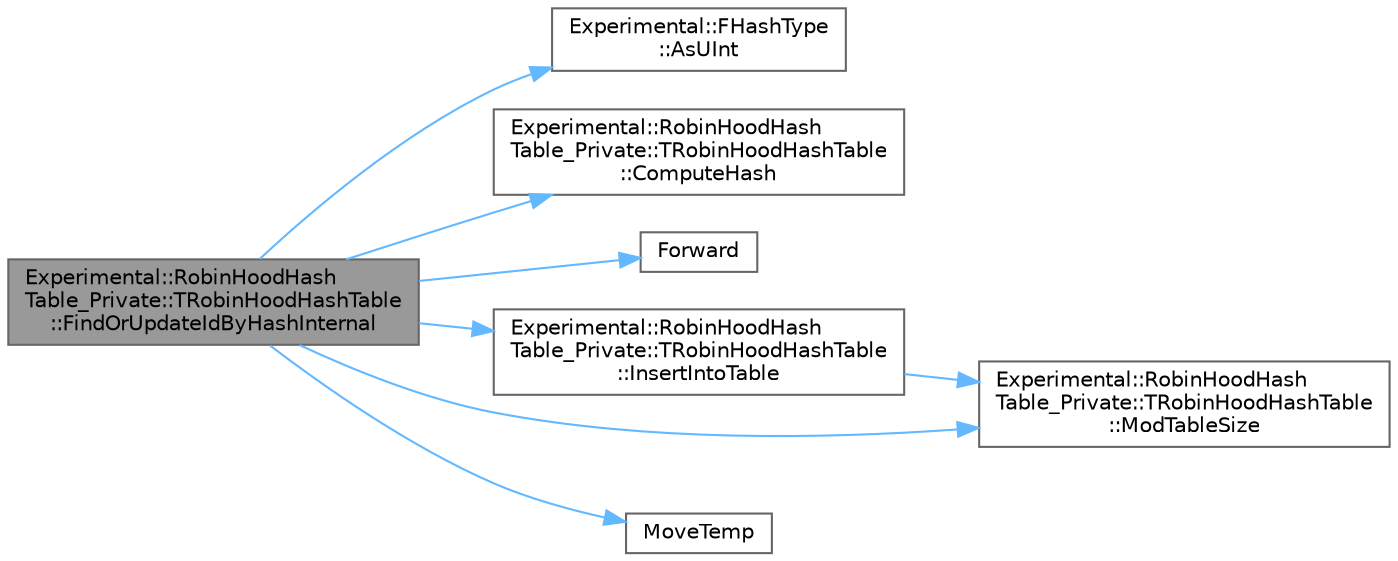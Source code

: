 digraph "Experimental::RobinHoodHashTable_Private::TRobinHoodHashTable::FindOrUpdateIdByHashInternal"
{
 // INTERACTIVE_SVG=YES
 // LATEX_PDF_SIZE
  bgcolor="transparent";
  edge [fontname=Helvetica,fontsize=10,labelfontname=Helvetica,labelfontsize=10];
  node [fontname=Helvetica,fontsize=10,shape=box,height=0.2,width=0.4];
  rankdir="LR";
  Node1 [id="Node000001",label="Experimental::RobinHoodHash\lTable_Private::TRobinHoodHashTable\l::FindOrUpdateIdByHashInternal",height=0.2,width=0.4,color="gray40", fillcolor="grey60", style="filled", fontcolor="black",tooltip=" "];
  Node1 -> Node2 [id="edge1_Node000001_Node000002",color="steelblue1",style="solid",tooltip=" "];
  Node2 [id="Node000002",label="Experimental::FHashType\l::AsUInt",height=0.2,width=0.4,color="grey40", fillcolor="white", style="filled",URL="$d7/d0f/classExperimental_1_1FHashType.html#a84d95fa42b81004e8a9c9373684fe313",tooltip=" "];
  Node1 -> Node3 [id="edge2_Node000001_Node000003",color="steelblue1",style="solid",tooltip=" "];
  Node3 [id="Node000003",label="Experimental::RobinHoodHash\lTable_Private::TRobinHoodHashTable\l::ComputeHash",height=0.2,width=0.4,color="grey40", fillcolor="white", style="filled",URL="$df/dee/classExperimental_1_1RobinHoodHashTable__Private_1_1TRobinHoodHashTable.html#ad34af761632d86654da995f1522dd82b",tooltip=" "];
  Node1 -> Node4 [id="edge3_Node000001_Node000004",color="steelblue1",style="solid",tooltip=" "];
  Node4 [id="Node000004",label="Forward",height=0.2,width=0.4,color="grey40", fillcolor="white", style="filled",URL="$d4/d24/UnrealTemplate_8h.html#a68f280c1d561a8899a1e9e3ea8405d00",tooltip="Forward will cast a reference to an rvalue reference."];
  Node1 -> Node5 [id="edge4_Node000001_Node000005",color="steelblue1",style="solid",tooltip=" "];
  Node5 [id="Node000005",label="Experimental::RobinHoodHash\lTable_Private::TRobinHoodHashTable\l::InsertIntoTable",height=0.2,width=0.4,color="grey40", fillcolor="white", style="filled",URL="$df/dee/classExperimental_1_1RobinHoodHashTable__Private_1_1TRobinHoodHashTable.html#a52ea0e3cf2cdedc70fc58a868e1ea330",tooltip=" "];
  Node5 -> Node6 [id="edge5_Node000005_Node000006",color="steelblue1",style="solid",tooltip=" "];
  Node6 [id="Node000006",label="Experimental::RobinHoodHash\lTable_Private::TRobinHoodHashTable\l::ModTableSize",height=0.2,width=0.4,color="grey40", fillcolor="white", style="filled",URL="$df/dee/classExperimental_1_1RobinHoodHashTable__Private_1_1TRobinHoodHashTable.html#ab40d46b6df7719ad7bf0c02a0fcf7b23",tooltip=" "];
  Node1 -> Node6 [id="edge6_Node000001_Node000006",color="steelblue1",style="solid",tooltip=" "];
  Node1 -> Node7 [id="edge7_Node000001_Node000007",color="steelblue1",style="solid",tooltip=" "];
  Node7 [id="Node000007",label="MoveTemp",height=0.2,width=0.4,color="grey40", fillcolor="white", style="filled",URL="$d4/d24/UnrealTemplate_8h.html#ad5e6c049aeb9c9115fec514ba581dbb6",tooltip="MoveTemp will cast a reference to an rvalue reference."];
}
